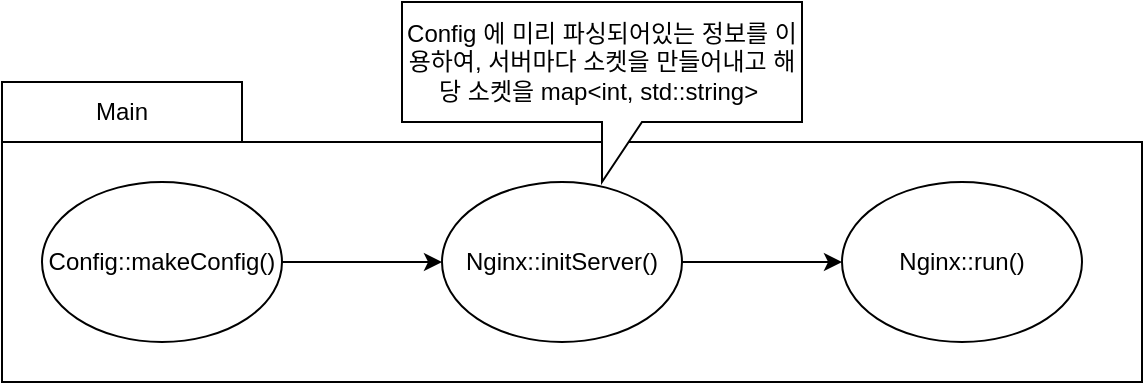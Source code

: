 <mxfile>
    <diagram id="PMlPp6as_ETNEX1RSq5d" name="Page-1">
        <mxGraphModel dx="881" dy="1549" grid="1" gridSize="10" guides="1" tooltips="1" connect="1" arrows="1" fold="1" page="1" pageScale="1" pageWidth="850" pageHeight="1100" math="0" shadow="0">
            <root>
                <mxCell id="0"/>
                <mxCell id="1" parent="0"/>
                <mxCell id="9" value="" style="rounded=0;whiteSpace=wrap;html=1;" vertex="1" parent="1">
                    <mxGeometry x="30" y="50" width="570" height="120" as="geometry"/>
                </mxCell>
                <mxCell id="13" value="&lt;span&gt;Main&lt;/span&gt;" style="rounded=0;whiteSpace=wrap;html=1;" vertex="1" parent="1">
                    <mxGeometry x="30" y="20" width="120" height="30" as="geometry"/>
                </mxCell>
                <mxCell id="21" style="edgeStyle=orthogonalEdgeStyle;rounded=0;orthogonalLoop=1;jettySize=auto;html=1;exitX=1;exitY=0.5;exitDx=0;exitDy=0;entryX=0;entryY=0.5;entryDx=0;entryDy=0;" edge="1" parent="1" source="16" target="19">
                    <mxGeometry relative="1" as="geometry"/>
                </mxCell>
                <mxCell id="16" value="Config::makeConfig()" style="ellipse;whiteSpace=wrap;html=1;" vertex="1" parent="1">
                    <mxGeometry x="50" y="70" width="120" height="80" as="geometry"/>
                </mxCell>
                <mxCell id="22" style="edgeStyle=orthogonalEdgeStyle;rounded=0;orthogonalLoop=1;jettySize=auto;html=1;exitX=1;exitY=0.5;exitDx=0;exitDy=0;" edge="1" parent="1" source="19" target="20">
                    <mxGeometry relative="1" as="geometry"/>
                </mxCell>
                <mxCell id="19" value="Nginx::initServer()" style="ellipse;whiteSpace=wrap;html=1;" vertex="1" parent="1">
                    <mxGeometry x="250" y="70" width="120" height="80" as="geometry"/>
                </mxCell>
                <mxCell id="20" value="Nginx::run()" style="ellipse;whiteSpace=wrap;html=1;" vertex="1" parent="1">
                    <mxGeometry x="450" y="70" width="120" height="80" as="geometry"/>
                </mxCell>
                <mxCell id="23" value="Config 에 미리 파싱되어있는 정보를 이용하여, 서버마다 소켓을 만들어내고 해당 소켓을 map&amp;lt;int, std::string&amp;gt;&amp;nbsp;" style="shape=callout;whiteSpace=wrap;html=1;perimeter=calloutPerimeter;" vertex="1" parent="1">
                    <mxGeometry x="230" y="-20" width="200" height="90" as="geometry"/>
                </mxCell>
            </root>
        </mxGraphModel>
    </diagram>
</mxfile>